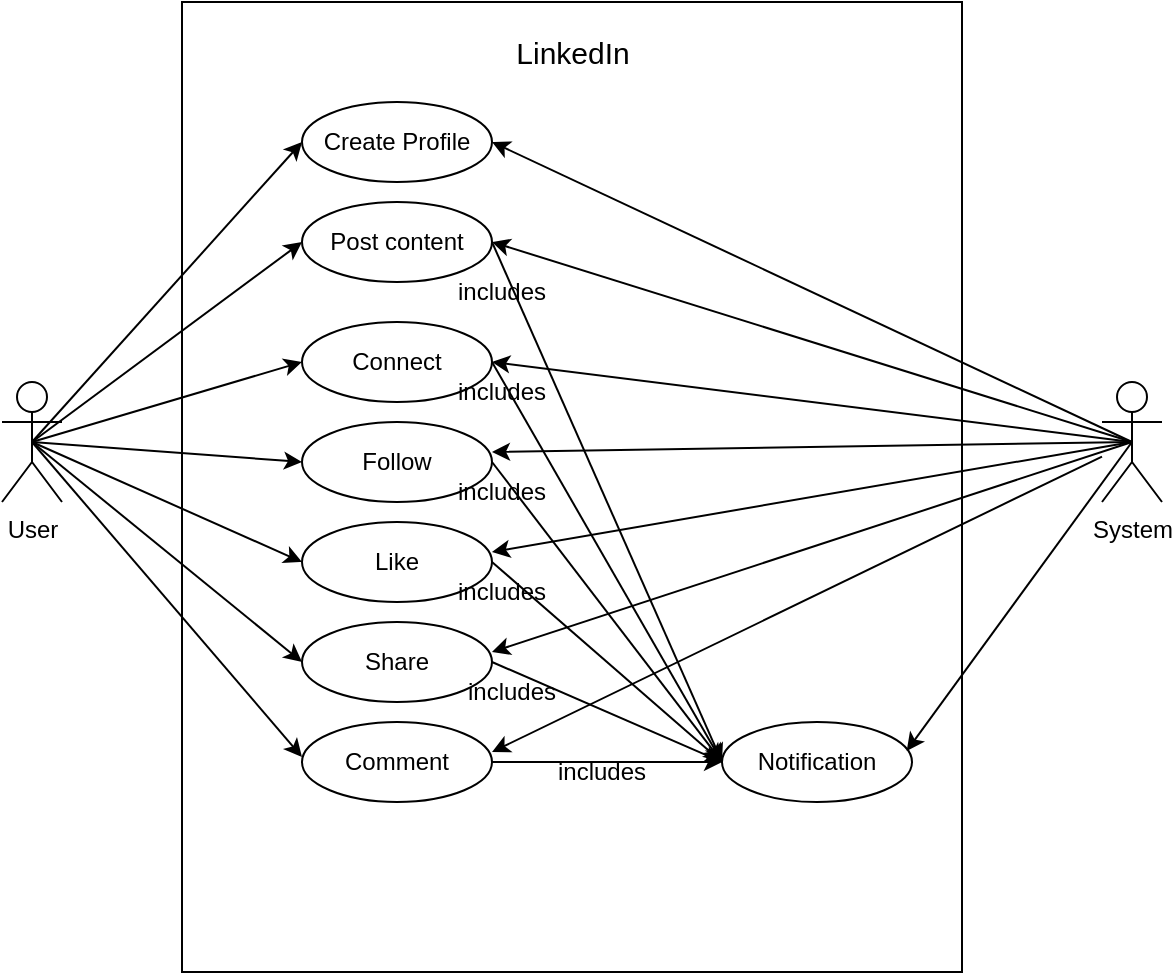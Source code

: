 <mxfile version="26.0.15">
  <diagram name="Page-1" id="u8KSf18VynHDoSZsbL8e">
    <mxGraphModel dx="892" dy="646" grid="1" gridSize="10" guides="1" tooltips="1" connect="1" arrows="1" fold="1" page="1" pageScale="1" pageWidth="850" pageHeight="1100" math="0" shadow="0">
      <root>
        <mxCell id="0" />
        <mxCell id="1" parent="0" />
        <mxCell id="f4uADDoj7FKuiAfa9lUN-1" value="" style="rounded=0;whiteSpace=wrap;html=1;" vertex="1" parent="1">
          <mxGeometry x="230" y="390" width="390" height="485" as="geometry" />
        </mxCell>
        <mxCell id="f4uADDoj7FKuiAfa9lUN-2" value="&lt;font style=&quot;font-size: 15px;&quot;&gt;LinkedIn&lt;/font&gt;" style="text;html=1;align=center;verticalAlign=middle;whiteSpace=wrap;rounded=0;" vertex="1" parent="1">
          <mxGeometry x="393" y="400" width="65" height="30" as="geometry" />
        </mxCell>
        <mxCell id="f4uADDoj7FKuiAfa9lUN-3" value="User" style="shape=umlActor;verticalLabelPosition=bottom;verticalAlign=top;html=1;outlineConnect=0;" vertex="1" parent="1">
          <mxGeometry x="140" y="580" width="30" height="60" as="geometry" />
        </mxCell>
        <mxCell id="f4uADDoj7FKuiAfa9lUN-7" value="System" style="shape=umlActor;verticalLabelPosition=bottom;verticalAlign=top;html=1;outlineConnect=0;" vertex="1" parent="1">
          <mxGeometry x="690" y="580" width="30" height="60" as="geometry" />
        </mxCell>
        <mxCell id="f4uADDoj7FKuiAfa9lUN-9" value="Create Profile" style="ellipse;whiteSpace=wrap;html=1;" vertex="1" parent="1">
          <mxGeometry x="290" y="440" width="95" height="40" as="geometry" />
        </mxCell>
        <mxCell id="f4uADDoj7FKuiAfa9lUN-13" value="Post content" style="ellipse;whiteSpace=wrap;html=1;" vertex="1" parent="1">
          <mxGeometry x="290" y="490" width="95" height="40" as="geometry" />
        </mxCell>
        <mxCell id="f4uADDoj7FKuiAfa9lUN-14" value="Connect" style="ellipse;whiteSpace=wrap;html=1;" vertex="1" parent="1">
          <mxGeometry x="290" y="550" width="95" height="40" as="geometry" />
        </mxCell>
        <mxCell id="f4uADDoj7FKuiAfa9lUN-17" value="Follow" style="ellipse;whiteSpace=wrap;html=1;" vertex="1" parent="1">
          <mxGeometry x="290" y="600" width="95" height="40" as="geometry" />
        </mxCell>
        <mxCell id="f4uADDoj7FKuiAfa9lUN-19" value="Like" style="ellipse;whiteSpace=wrap;html=1;" vertex="1" parent="1">
          <mxGeometry x="290" y="650" width="95" height="40" as="geometry" />
        </mxCell>
        <mxCell id="f4uADDoj7FKuiAfa9lUN-20" value="Share" style="ellipse;whiteSpace=wrap;html=1;" vertex="1" parent="1">
          <mxGeometry x="290" y="700" width="95" height="40" as="geometry" />
        </mxCell>
        <mxCell id="f4uADDoj7FKuiAfa9lUN-21" value="Notification" style="ellipse;whiteSpace=wrap;html=1;" vertex="1" parent="1">
          <mxGeometry x="500" y="750" width="95" height="40" as="geometry" />
        </mxCell>
        <mxCell id="f4uADDoj7FKuiAfa9lUN-24" value="" style="endArrow=classic;html=1;rounded=0;exitX=0.5;exitY=0.5;exitDx=0;exitDy=0;exitPerimeter=0;entryX=0;entryY=0.5;entryDx=0;entryDy=0;" edge="1" parent="1" source="f4uADDoj7FKuiAfa9lUN-3" target="f4uADDoj7FKuiAfa9lUN-13">
          <mxGeometry width="50" height="50" relative="1" as="geometry">
            <mxPoint x="190" y="520" as="sourcePoint" />
            <mxPoint x="470" y="590" as="targetPoint" />
          </mxGeometry>
        </mxCell>
        <mxCell id="f4uADDoj7FKuiAfa9lUN-25" value="" style="endArrow=classic;html=1;rounded=0;exitX=0.5;exitY=0.5;exitDx=0;exitDy=0;exitPerimeter=0;entryX=0;entryY=0.5;entryDx=0;entryDy=0;" edge="1" parent="1" source="f4uADDoj7FKuiAfa9lUN-3">
          <mxGeometry width="50" height="50" relative="1" as="geometry">
            <mxPoint x="115" y="510" as="sourcePoint" />
            <mxPoint x="290" y="570" as="targetPoint" />
          </mxGeometry>
        </mxCell>
        <mxCell id="f4uADDoj7FKuiAfa9lUN-28" value="" style="endArrow=classic;html=1;rounded=0;exitX=0.5;exitY=0.5;exitDx=0;exitDy=0;exitPerimeter=0;entryX=0;entryY=0.5;entryDx=0;entryDy=0;" edge="1" parent="1" source="f4uADDoj7FKuiAfa9lUN-3" target="f4uADDoj7FKuiAfa9lUN-17">
          <mxGeometry width="50" height="50" relative="1" as="geometry">
            <mxPoint x="115" y="560" as="sourcePoint" />
            <mxPoint x="290" y="670" as="targetPoint" />
          </mxGeometry>
        </mxCell>
        <mxCell id="f4uADDoj7FKuiAfa9lUN-29" value="" style="endArrow=classic;html=1;rounded=0;exitX=0.5;exitY=0.5;exitDx=0;exitDy=0;exitPerimeter=0;entryX=0;entryY=0.5;entryDx=0;entryDy=0;" edge="1" parent="1" source="f4uADDoj7FKuiAfa9lUN-3" target="f4uADDoj7FKuiAfa9lUN-19">
          <mxGeometry width="50" height="50" relative="1" as="geometry">
            <mxPoint x="100" y="550" as="sourcePoint" />
            <mxPoint x="275" y="710" as="targetPoint" />
          </mxGeometry>
        </mxCell>
        <mxCell id="f4uADDoj7FKuiAfa9lUN-30" value="" style="endArrow=classic;html=1;rounded=0;entryX=0;entryY=0.5;entryDx=0;entryDy=0;exitX=0.5;exitY=0.5;exitDx=0;exitDy=0;exitPerimeter=0;" edge="1" parent="1" source="f4uADDoj7FKuiAfa9lUN-3">
          <mxGeometry width="50" height="50" relative="1" as="geometry">
            <mxPoint x="115" y="510" as="sourcePoint" />
            <mxPoint x="290" y="720" as="targetPoint" />
          </mxGeometry>
        </mxCell>
        <mxCell id="f4uADDoj7FKuiAfa9lUN-31" value="" style="endArrow=classic;html=1;rounded=0;entryX=0.972;entryY=0.361;entryDx=0;entryDy=0;entryPerimeter=0;exitX=0.5;exitY=0.5;exitDx=0;exitDy=0;exitPerimeter=0;" edge="1" parent="1" source="f4uADDoj7FKuiAfa9lUN-7" target="f4uADDoj7FKuiAfa9lUN-21">
          <mxGeometry width="50" height="50" relative="1" as="geometry">
            <mxPoint x="420" y="640" as="sourcePoint" />
            <mxPoint x="470" y="590" as="targetPoint" />
          </mxGeometry>
        </mxCell>
        <mxCell id="f4uADDoj7FKuiAfa9lUN-34" value="" style="endArrow=classic;html=1;rounded=0;exitX=0.5;exitY=0.5;exitDx=0;exitDy=0;exitPerimeter=0;entryX=1;entryY=0.5;entryDx=0;entryDy=0;" edge="1" parent="1" source="f4uADDoj7FKuiAfa9lUN-7" target="f4uADDoj7FKuiAfa9lUN-13">
          <mxGeometry width="50" height="50" relative="1" as="geometry">
            <mxPoint x="420" y="640" as="sourcePoint" />
            <mxPoint x="470" y="590" as="targetPoint" />
          </mxGeometry>
        </mxCell>
        <mxCell id="f4uADDoj7FKuiAfa9lUN-35" value="" style="endArrow=classic;html=1;rounded=0;entryX=1;entryY=0.5;entryDx=0;entryDy=0;exitX=0.5;exitY=0.5;exitDx=0;exitDy=0;exitPerimeter=0;" edge="1" parent="1" source="f4uADDoj7FKuiAfa9lUN-7">
          <mxGeometry width="50" height="50" relative="1" as="geometry">
            <mxPoint x="705" y="520" as="sourcePoint" />
            <mxPoint x="385" y="570" as="targetPoint" />
          </mxGeometry>
        </mxCell>
        <mxCell id="f4uADDoj7FKuiAfa9lUN-36" value="" style="endArrow=classic;html=1;rounded=0;entryX=1;entryY=0.5;entryDx=0;entryDy=0;exitX=0.5;exitY=0.5;exitDx=0;exitDy=0;exitPerimeter=0;" edge="1" parent="1" source="f4uADDoj7FKuiAfa9lUN-7">
          <mxGeometry width="50" height="50" relative="1" as="geometry">
            <mxPoint x="710" y="460" as="sourcePoint" />
            <mxPoint x="385" y="615" as="targetPoint" />
          </mxGeometry>
        </mxCell>
        <mxCell id="f4uADDoj7FKuiAfa9lUN-38" value="" style="endArrow=classic;html=1;rounded=0;entryX=1;entryY=0.5;entryDx=0;entryDy=0;exitX=0.5;exitY=0.5;exitDx=0;exitDy=0;exitPerimeter=0;" edge="1" parent="1" source="f4uADDoj7FKuiAfa9lUN-7">
          <mxGeometry width="50" height="50" relative="1" as="geometry">
            <mxPoint x="705" y="510" as="sourcePoint" />
            <mxPoint x="385" y="665" as="targetPoint" />
          </mxGeometry>
        </mxCell>
        <mxCell id="f4uADDoj7FKuiAfa9lUN-39" value="" style="endArrow=classic;html=1;rounded=0;entryX=1;entryY=0.5;entryDx=0;entryDy=0;exitX=0.5;exitY=0.5;exitDx=0;exitDy=0;exitPerimeter=0;" edge="1" parent="1" source="f4uADDoj7FKuiAfa9lUN-7">
          <mxGeometry width="50" height="50" relative="1" as="geometry">
            <mxPoint x="705" y="560" as="sourcePoint" />
            <mxPoint x="385" y="715" as="targetPoint" />
          </mxGeometry>
        </mxCell>
        <mxCell id="f4uADDoj7FKuiAfa9lUN-40" value="Comment" style="ellipse;whiteSpace=wrap;html=1;" vertex="1" parent="1">
          <mxGeometry x="290" y="750" width="95" height="40" as="geometry" />
        </mxCell>
        <mxCell id="f4uADDoj7FKuiAfa9lUN-41" value="" style="endArrow=classic;html=1;rounded=0;entryX=0;entryY=0.5;entryDx=0;entryDy=0;exitX=0.5;exitY=0.5;exitDx=0;exitDy=0;exitPerimeter=0;" edge="1" parent="1" source="f4uADDoj7FKuiAfa9lUN-3">
          <mxGeometry width="50" height="50" relative="1" as="geometry">
            <mxPoint x="115" y="507.5" as="sourcePoint" />
            <mxPoint x="290" y="767.5" as="targetPoint" />
          </mxGeometry>
        </mxCell>
        <mxCell id="f4uADDoj7FKuiAfa9lUN-42" value="" style="endArrow=classic;html=1;rounded=0;entryX=1;entryY=0.5;entryDx=0;entryDy=0;" edge="1" parent="1" source="f4uADDoj7FKuiAfa9lUN-7">
          <mxGeometry width="50" height="50" relative="1" as="geometry">
            <mxPoint x="705" y="510" as="sourcePoint" />
            <mxPoint x="385" y="765" as="targetPoint" />
          </mxGeometry>
        </mxCell>
        <mxCell id="f4uADDoj7FKuiAfa9lUN-44" value="includes" style="text;html=1;align=center;verticalAlign=middle;whiteSpace=wrap;rounded=0;" vertex="1" parent="1">
          <mxGeometry x="410" y="760" width="60" height="30" as="geometry" />
        </mxCell>
        <mxCell id="f4uADDoj7FKuiAfa9lUN-47" value="" style="endArrow=classic;html=1;rounded=0;exitX=1;exitY=0.5;exitDx=0;exitDy=0;entryX=0;entryY=0.5;entryDx=0;entryDy=0;" edge="1" parent="1" target="f4uADDoj7FKuiAfa9lUN-21">
          <mxGeometry width="50" height="50" relative="1" as="geometry">
            <mxPoint x="385" y="670" as="sourcePoint" />
            <mxPoint x="480" y="770" as="targetPoint" />
          </mxGeometry>
        </mxCell>
        <mxCell id="f4uADDoj7FKuiAfa9lUN-49" value="includes" style="text;html=1;align=center;verticalAlign=middle;whiteSpace=wrap;rounded=0;" vertex="1" parent="1">
          <mxGeometry x="360" y="620" width="60" height="30" as="geometry" />
        </mxCell>
        <mxCell id="f4uADDoj7FKuiAfa9lUN-51" value="" style="endArrow=classic;html=1;rounded=0;exitX=1;exitY=0.5;exitDx=0;exitDy=0;entryX=0;entryY=0.5;entryDx=0;entryDy=0;" edge="1" parent="1" target="f4uADDoj7FKuiAfa9lUN-21">
          <mxGeometry width="50" height="50" relative="1" as="geometry">
            <mxPoint x="385" y="770" as="sourcePoint" />
            <mxPoint x="480" y="870" as="targetPoint" />
          </mxGeometry>
        </mxCell>
        <mxCell id="f4uADDoj7FKuiAfa9lUN-52" value="" style="endArrow=classic;html=1;rounded=0;exitX=1;exitY=0.5;exitDx=0;exitDy=0;entryX=0;entryY=0.5;entryDx=0;entryDy=0;" edge="1" parent="1" source="f4uADDoj7FKuiAfa9lUN-20" target="f4uADDoj7FKuiAfa9lUN-21">
          <mxGeometry width="50" height="50" relative="1" as="geometry">
            <mxPoint x="385" y="720" as="sourcePoint" />
            <mxPoint x="490" y="830" as="targetPoint" />
          </mxGeometry>
        </mxCell>
        <mxCell id="f4uADDoj7FKuiAfa9lUN-46" value="includes" style="text;html=1;align=center;verticalAlign=middle;whiteSpace=wrap;rounded=0;" vertex="1" parent="1">
          <mxGeometry x="365" y="720" width="60" height="30" as="geometry" />
        </mxCell>
        <mxCell id="f4uADDoj7FKuiAfa9lUN-54" value="" style="endArrow=classic;html=1;rounded=0;exitX=1;exitY=0.5;exitDx=0;exitDy=0;entryX=0;entryY=0.5;entryDx=0;entryDy=0;" edge="1" parent="1" target="f4uADDoj7FKuiAfa9lUN-21">
          <mxGeometry width="50" height="50" relative="1" as="geometry">
            <mxPoint x="385" y="620" as="sourcePoint" />
            <mxPoint x="490" y="780" as="targetPoint" />
          </mxGeometry>
        </mxCell>
        <mxCell id="f4uADDoj7FKuiAfa9lUN-55" value="includes" style="text;html=1;align=center;verticalAlign=middle;whiteSpace=wrap;rounded=0;" vertex="1" parent="1">
          <mxGeometry x="360" y="670" width="60" height="30" as="geometry" />
        </mxCell>
        <mxCell id="f4uADDoj7FKuiAfa9lUN-56" value="" style="endArrow=classic;html=1;rounded=0;exitX=1;exitY=0.5;exitDx=0;exitDy=0;entryX=0;entryY=0.5;entryDx=0;entryDy=0;" edge="1" parent="1" target="f4uADDoj7FKuiAfa9lUN-21">
          <mxGeometry width="50" height="50" relative="1" as="geometry">
            <mxPoint x="385" y="570" as="sourcePoint" />
            <mxPoint x="500" y="780" as="targetPoint" />
          </mxGeometry>
        </mxCell>
        <mxCell id="f4uADDoj7FKuiAfa9lUN-57" value="includes" style="text;html=1;align=center;verticalAlign=middle;whiteSpace=wrap;rounded=0;" vertex="1" parent="1">
          <mxGeometry x="360" y="570" width="60" height="30" as="geometry" />
        </mxCell>
        <mxCell id="f4uADDoj7FKuiAfa9lUN-59" value="" style="endArrow=classic;html=1;rounded=0;exitX=1;exitY=0.5;exitDx=0;exitDy=0;entryX=0;entryY=0.5;entryDx=0;entryDy=0;" edge="1" parent="1" target="f4uADDoj7FKuiAfa9lUN-21">
          <mxGeometry width="50" height="50" relative="1" as="geometry">
            <mxPoint x="385" y="510" as="sourcePoint" />
            <mxPoint x="500" y="770" as="targetPoint" />
          </mxGeometry>
        </mxCell>
        <mxCell id="f4uADDoj7FKuiAfa9lUN-60" value="includes" style="text;html=1;align=center;verticalAlign=middle;whiteSpace=wrap;rounded=0;" vertex="1" parent="1">
          <mxGeometry x="360" y="520" width="60" height="30" as="geometry" />
        </mxCell>
        <mxCell id="f4uADDoj7FKuiAfa9lUN-63" value="" style="endArrow=classic;html=1;rounded=0;exitX=0.5;exitY=0.5;exitDx=0;exitDy=0;exitPerimeter=0;entryX=1;entryY=0.5;entryDx=0;entryDy=0;" edge="1" parent="1" source="f4uADDoj7FKuiAfa9lUN-7">
          <mxGeometry width="50" height="50" relative="1" as="geometry">
            <mxPoint x="795" y="560" as="sourcePoint" />
            <mxPoint x="385" y="460" as="targetPoint" />
          </mxGeometry>
        </mxCell>
        <mxCell id="f4uADDoj7FKuiAfa9lUN-64" value="" style="endArrow=classic;html=1;rounded=0;exitX=0.5;exitY=0.5;exitDx=0;exitDy=0;exitPerimeter=0;entryX=0;entryY=0.5;entryDx=0;entryDy=0;" edge="1" parent="1" source="f4uADDoj7FKuiAfa9lUN-3" target="f4uADDoj7FKuiAfa9lUN-9">
          <mxGeometry width="50" height="50" relative="1" as="geometry">
            <mxPoint x="150" y="590" as="sourcePoint" />
            <mxPoint x="285" y="490" as="targetPoint" />
          </mxGeometry>
        </mxCell>
      </root>
    </mxGraphModel>
  </diagram>
</mxfile>
